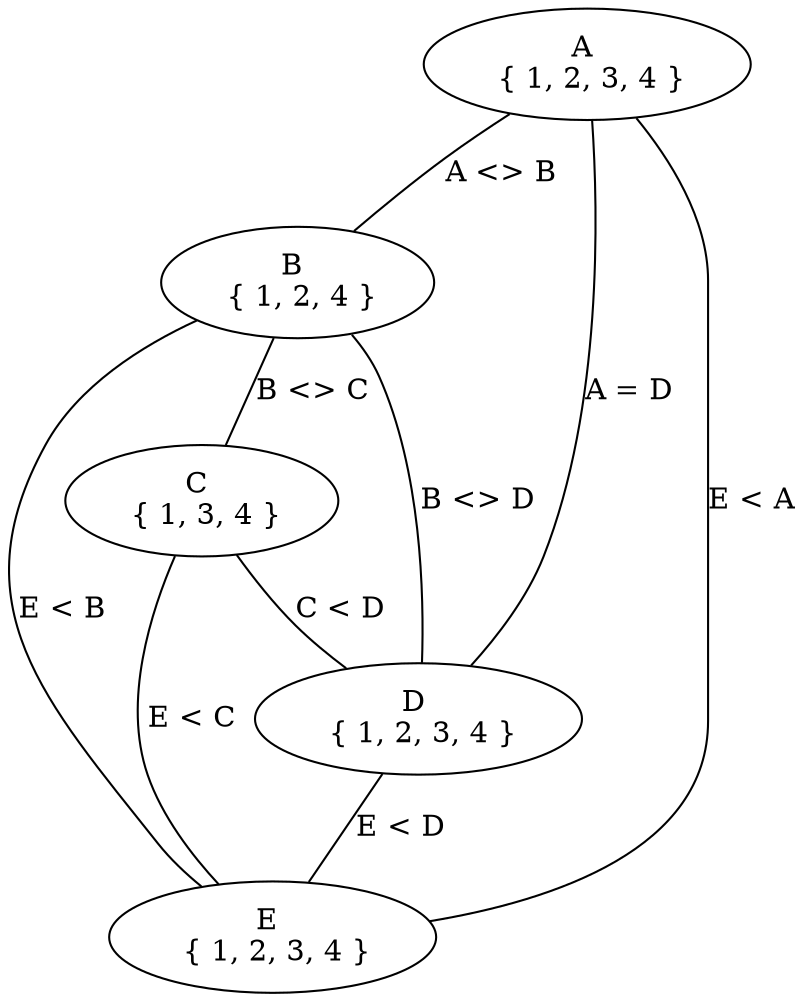 digraph
{
        A,B,C,D,E;
        A[label="A \n { 1, 2, 3, 4 }"];
        B[label="B \n { 1, 2, 4 }"];
        C[label="C \n { 1, 3, 4 }"];
        D[label="D \n { 1, 2, 3, 4 }"];
        E[label="E \n { 1, 2, 3, 4 }"];
        A -> B[label= "A <> B",dir=none];
        A -> E[label= "E < A",dir=none];
        A -> D[label= "A = D",dir=none];
        B -> C[label= "B <> C",dir=none];
        B -> D[label= "B <> D",dir=none];
        B -> E[label= "E < B",dir=none];
        C -> D[label= "C < D",dir=none];
        C -> E[label= "E < C",dir=none];
        D -> E[label= "E < D",dir=none];
}


